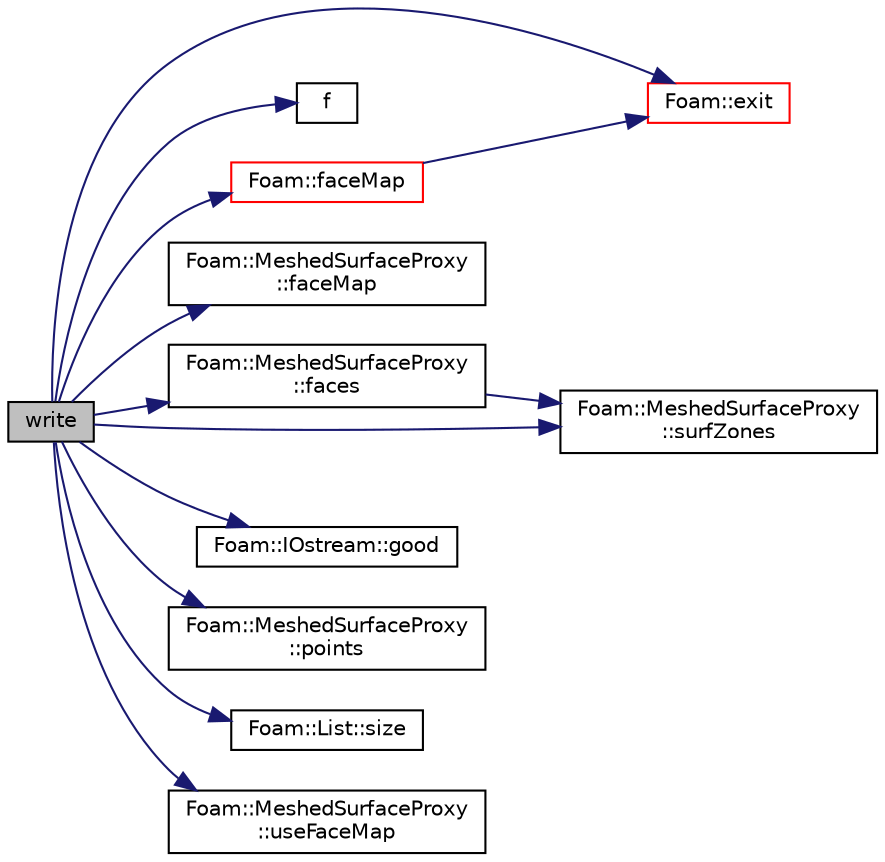 digraph "write"
{
  bgcolor="transparent";
  edge [fontname="Helvetica",fontsize="10",labelfontname="Helvetica",labelfontsize="10"];
  node [fontname="Helvetica",fontsize="10",shape=record];
  rankdir="LR";
  Node170 [label="write",height=0.2,width=0.4,color="black", fillcolor="grey75", style="filled", fontcolor="black"];
  Node170 -> Node171 [color="midnightblue",fontsize="10",style="solid",fontname="Helvetica"];
  Node171 [label="Foam::exit",height=0.2,width=0.4,color="red",URL="$a21851.html#a06ca7250d8e89caf05243ec094843642"];
  Node170 -> Node220 [color="midnightblue",fontsize="10",style="solid",fontname="Helvetica"];
  Node220 [label="f",height=0.2,width=0.4,color="black",URL="$a18335.html#a888be93833ac7a23170555c69c690288"];
  Node170 -> Node221 [color="midnightblue",fontsize="10",style="solid",fontname="Helvetica"];
  Node221 [label="Foam::faceMap",height=0.2,width=0.4,color="red",URL="$a21851.html#aa77215843e964fac259ab06e68d0ee02"];
  Node221 -> Node171 [color="midnightblue",fontsize="10",style="solid",fontname="Helvetica"];
  Node170 -> Node224 [color="midnightblue",fontsize="10",style="solid",fontname="Helvetica"];
  Node224 [label="Foam::MeshedSurfaceProxy\l::faceMap",height=0.2,width=0.4,color="black",URL="$a30837.html#ac60b73c76c3ba27cee6f78de4e6b82df",tooltip="Const access to the faceMap, zero-sized when unused. "];
  Node170 -> Node225 [color="midnightblue",fontsize="10",style="solid",fontname="Helvetica"];
  Node225 [label="Foam::MeshedSurfaceProxy\l::faces",height=0.2,width=0.4,color="black",URL="$a30837.html#a16c6d36f7c961d037a44e5c235d9aa15",tooltip="Return const access to the faces. "];
  Node225 -> Node226 [color="midnightblue",fontsize="10",style="solid",fontname="Helvetica"];
  Node226 [label="Foam::MeshedSurfaceProxy\l::surfZones",height=0.2,width=0.4,color="black",URL="$a30837.html#a14a75381fb0e82fa2fdf4b3aff01a96a",tooltip="Const access to the surface zones. "];
  Node170 -> Node210 [color="midnightblue",fontsize="10",style="solid",fontname="Helvetica"];
  Node210 [label="Foam::IOstream::good",height=0.2,width=0.4,color="black",URL="$a27333.html#abdcc7f96f487faadc7769afcf58fe992",tooltip="Return true if next operation might succeed. "];
  Node170 -> Node227 [color="midnightblue",fontsize="10",style="solid",fontname="Helvetica"];
  Node227 [label="Foam::MeshedSurfaceProxy\l::points",height=0.2,width=0.4,color="black",URL="$a30837.html#afb6c3bde245ae6ea91f1c538da59f8fc",tooltip="Return const access to the points. "];
  Node170 -> Node223 [color="midnightblue",fontsize="10",style="solid",fontname="Helvetica"];
  Node223 [label="Foam::List::size",height=0.2,width=0.4,color="black",URL="$a26833.html#a8a5f6fa29bd4b500caf186f60245b384",tooltip="Override size to be inconsistent with allocated storage. "];
  Node170 -> Node226 [color="midnightblue",fontsize="10",style="solid",fontname="Helvetica"];
  Node170 -> Node228 [color="midnightblue",fontsize="10",style="solid",fontname="Helvetica"];
  Node228 [label="Foam::MeshedSurfaceProxy\l::useFaceMap",height=0.2,width=0.4,color="black",URL="$a30837.html#ab637248fe62dcd14ffe4cd5958954b02",tooltip="Use faceMap? "];
}
